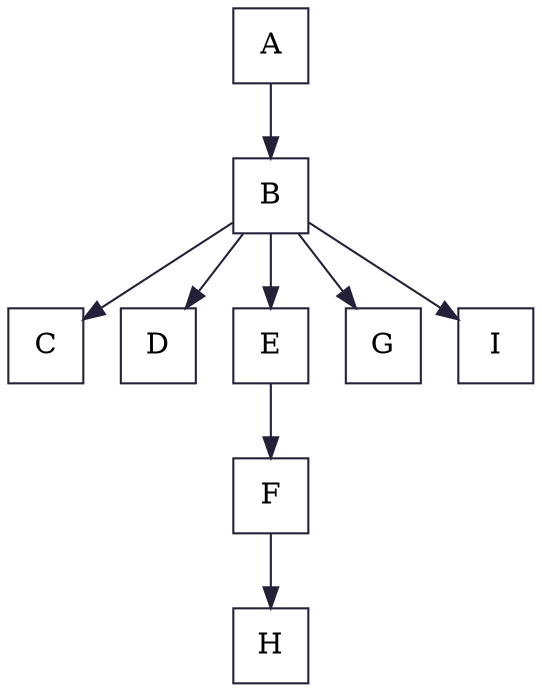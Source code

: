 digraph G {
    graph[color="#242038"]
    node[color="#242038", shape=square]
    edge[color="#242038"]
    A->B
    B->C
    B->D
    B->E
    E->F
    B->G
    F->H
    B->I
}
